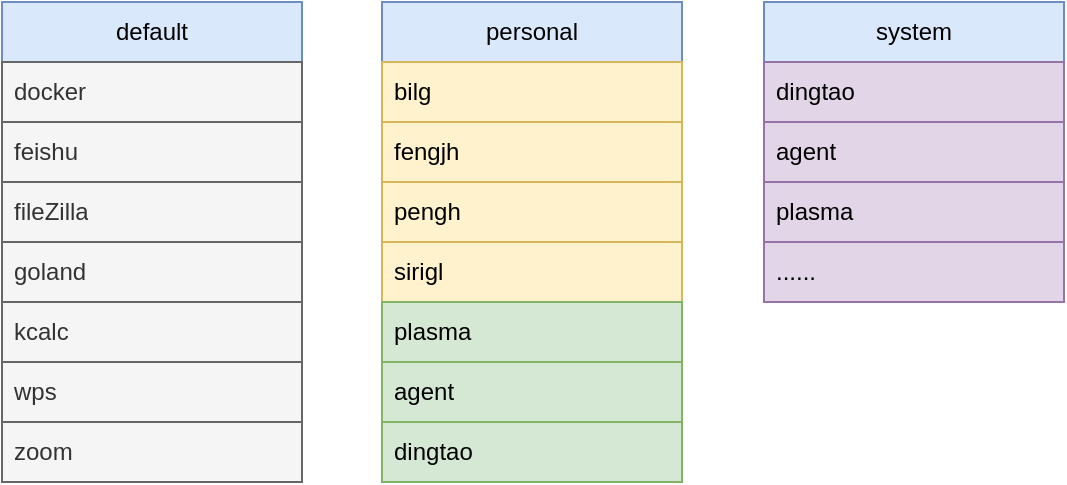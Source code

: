 <mxfile version="21.1.5" type="github">
  <diagram name="第 1 页" id="zWDro6s6UhGrpngm-apL">
    <mxGraphModel dx="1941" dy="547" grid="1" gridSize="10" guides="1" tooltips="1" connect="1" arrows="1" fold="1" page="1" pageScale="1" pageWidth="827" pageHeight="1169" math="0" shadow="0">
      <root>
        <mxCell id="0" />
        <mxCell id="1" parent="0" />
        <mxCell id="naUUp4OulHkjQ-NtjOSr-5" value="default" style="swimlane;fontStyle=0;childLayout=stackLayout;horizontal=1;startSize=30;horizontalStack=0;resizeParent=1;resizeParentMax=0;resizeLast=0;collapsible=1;marginBottom=0;whiteSpace=wrap;html=1;fillColor=#dae8fc;strokeColor=#6c8ebf;" parent="1" vertex="1">
          <mxGeometry x="-20" y="120" width="150" height="240" as="geometry" />
        </mxCell>
        <mxCell id="naUUp4OulHkjQ-NtjOSr-6" value="docker" style="text;strokeColor=#666666;fillColor=#f5f5f5;align=left;verticalAlign=middle;spacingLeft=4;spacingRight=4;overflow=hidden;points=[[0,0.5],[1,0.5]];portConstraint=eastwest;rotatable=0;whiteSpace=wrap;html=1;fontColor=#333333;" parent="naUUp4OulHkjQ-NtjOSr-5" vertex="1">
          <mxGeometry y="30" width="150" height="30" as="geometry" />
        </mxCell>
        <mxCell id="naUUp4OulHkjQ-NtjOSr-7" value="feishu" style="text;strokeColor=#666666;fillColor=#f5f5f5;align=left;verticalAlign=middle;spacingLeft=4;spacingRight=4;overflow=hidden;points=[[0,0.5],[1,0.5]];portConstraint=eastwest;rotatable=0;whiteSpace=wrap;html=1;fontColor=#333333;" parent="naUUp4OulHkjQ-NtjOSr-5" vertex="1">
          <mxGeometry y="60" width="150" height="30" as="geometry" />
        </mxCell>
        <mxCell id="naUUp4OulHkjQ-NtjOSr-15" value="fileZilla" style="text;strokeColor=#666666;fillColor=#f5f5f5;align=left;verticalAlign=middle;spacingLeft=4;spacingRight=4;overflow=hidden;points=[[0,0.5],[1,0.5]];portConstraint=eastwest;rotatable=0;whiteSpace=wrap;html=1;fontColor=#333333;" parent="naUUp4OulHkjQ-NtjOSr-5" vertex="1">
          <mxGeometry y="90" width="150" height="30" as="geometry" />
        </mxCell>
        <mxCell id="naUUp4OulHkjQ-NtjOSr-16" value="goland" style="text;strokeColor=#666666;fillColor=#f5f5f5;align=left;verticalAlign=middle;spacingLeft=4;spacingRight=4;overflow=hidden;points=[[0,0.5],[1,0.5]];portConstraint=eastwest;rotatable=0;whiteSpace=wrap;html=1;fontColor=#333333;" parent="naUUp4OulHkjQ-NtjOSr-5" vertex="1">
          <mxGeometry y="120" width="150" height="30" as="geometry" />
        </mxCell>
        <mxCell id="naUUp4OulHkjQ-NtjOSr-8" value="kcalc" style="text;strokeColor=#666666;fillColor=#f5f5f5;align=left;verticalAlign=middle;spacingLeft=4;spacingRight=4;overflow=hidden;points=[[0,0.5],[1,0.5]];portConstraint=eastwest;rotatable=0;whiteSpace=wrap;html=1;fontColor=#333333;" parent="naUUp4OulHkjQ-NtjOSr-5" vertex="1">
          <mxGeometry y="150" width="150" height="30" as="geometry" />
        </mxCell>
        <mxCell id="naUUp4OulHkjQ-NtjOSr-17" value="wps" style="text;strokeColor=#666666;fillColor=#f5f5f5;align=left;verticalAlign=middle;spacingLeft=4;spacingRight=4;overflow=hidden;points=[[0,0.5],[1,0.5]];portConstraint=eastwest;rotatable=0;whiteSpace=wrap;html=1;fontColor=#333333;" parent="naUUp4OulHkjQ-NtjOSr-5" vertex="1">
          <mxGeometry y="180" width="150" height="30" as="geometry" />
        </mxCell>
        <mxCell id="naUUp4OulHkjQ-NtjOSr-18" value="zoom" style="text;strokeColor=#666666;fillColor=#f5f5f5;align=left;verticalAlign=middle;spacingLeft=4;spacingRight=4;overflow=hidden;points=[[0,0.5],[1,0.5]];portConstraint=eastwest;rotatable=0;whiteSpace=wrap;html=1;fontColor=#333333;" parent="naUUp4OulHkjQ-NtjOSr-5" vertex="1">
          <mxGeometry y="210" width="150" height="30" as="geometry" />
        </mxCell>
        <mxCell id="naUUp4OulHkjQ-NtjOSr-19" value="personal" style="swimlane;fontStyle=0;childLayout=stackLayout;horizontal=1;startSize=30;horizontalStack=0;resizeParent=1;resizeParentMax=0;resizeLast=0;collapsible=1;marginBottom=0;whiteSpace=wrap;html=1;fillColor=#dae8fc;strokeColor=#6c8ebf;" parent="1" vertex="1">
          <mxGeometry x="170" y="120" width="150" height="240" as="geometry" />
        </mxCell>
        <mxCell id="naUUp4OulHkjQ-NtjOSr-20" value="bilg" style="text;strokeColor=#d6b656;fillColor=#fff2cc;align=left;verticalAlign=middle;spacingLeft=4;spacingRight=4;overflow=hidden;points=[[0,0.5],[1,0.5]];portConstraint=eastwest;rotatable=0;whiteSpace=wrap;html=1;" parent="naUUp4OulHkjQ-NtjOSr-19" vertex="1">
          <mxGeometry y="30" width="150" height="30" as="geometry" />
        </mxCell>
        <mxCell id="naUUp4OulHkjQ-NtjOSr-21" value="fengjh" style="text;strokeColor=#d6b656;fillColor=#fff2cc;align=left;verticalAlign=middle;spacingLeft=4;spacingRight=4;overflow=hidden;points=[[0,0.5],[1,0.5]];portConstraint=eastwest;rotatable=0;whiteSpace=wrap;html=1;" parent="naUUp4OulHkjQ-NtjOSr-19" vertex="1">
          <mxGeometry y="60" width="150" height="30" as="geometry" />
        </mxCell>
        <mxCell id="naUUp4OulHkjQ-NtjOSr-22" value="pengh" style="text;strokeColor=#d6b656;fillColor=#fff2cc;align=left;verticalAlign=middle;spacingLeft=4;spacingRight=4;overflow=hidden;points=[[0,0.5],[1,0.5]];portConstraint=eastwest;rotatable=0;whiteSpace=wrap;html=1;" parent="naUUp4OulHkjQ-NtjOSr-19" vertex="1">
          <mxGeometry y="90" width="150" height="30" as="geometry" />
        </mxCell>
        <mxCell id="naUUp4OulHkjQ-NtjOSr-23" value="sirigl" style="text;strokeColor=#d6b656;fillColor=#fff2cc;align=left;verticalAlign=middle;spacingLeft=4;spacingRight=4;overflow=hidden;points=[[0,0.5],[1,0.5]];portConstraint=eastwest;rotatable=0;whiteSpace=wrap;html=1;" parent="naUUp4OulHkjQ-NtjOSr-19" vertex="1">
          <mxGeometry y="120" width="150" height="30" as="geometry" />
        </mxCell>
        <mxCell id="naUUp4OulHkjQ-NtjOSr-24" value="plasma" style="text;strokeColor=#82b366;fillColor=#d5e8d4;align=left;verticalAlign=middle;spacingLeft=4;spacingRight=4;overflow=hidden;points=[[0,0.5],[1,0.5]];portConstraint=eastwest;rotatable=0;whiteSpace=wrap;html=1;" parent="naUUp4OulHkjQ-NtjOSr-19" vertex="1">
          <mxGeometry y="150" width="150" height="30" as="geometry" />
        </mxCell>
        <mxCell id="naUUp4OulHkjQ-NtjOSr-25" value="agent" style="text;strokeColor=#82b366;fillColor=#d5e8d4;align=left;verticalAlign=middle;spacingLeft=4;spacingRight=4;overflow=hidden;points=[[0,0.5],[1,0.5]];portConstraint=eastwest;rotatable=0;whiteSpace=wrap;html=1;" parent="naUUp4OulHkjQ-NtjOSr-19" vertex="1">
          <mxGeometry y="180" width="150" height="30" as="geometry" />
        </mxCell>
        <mxCell id="naUUp4OulHkjQ-NtjOSr-26" value="dingtao" style="text;strokeColor=#82b366;fillColor=#d5e8d4;align=left;verticalAlign=middle;spacingLeft=4;spacingRight=4;overflow=hidden;points=[[0,0.5],[1,0.5]];portConstraint=eastwest;rotatable=0;whiteSpace=wrap;html=1;" parent="naUUp4OulHkjQ-NtjOSr-19" vertex="1">
          <mxGeometry y="210" width="150" height="30" as="geometry" />
        </mxCell>
        <mxCell id="naUUp4OulHkjQ-NtjOSr-27" value="system" style="swimlane;fontStyle=0;childLayout=stackLayout;horizontal=1;startSize=30;horizontalStack=0;resizeParent=1;resizeParentMax=0;resizeLast=0;collapsible=1;marginBottom=0;whiteSpace=wrap;html=1;fillColor=#dae8fc;strokeColor=#6c8ebf;" parent="1" vertex="1">
          <mxGeometry x="361" y="120" width="150" height="150" as="geometry" />
        </mxCell>
        <mxCell id="naUUp4OulHkjQ-NtjOSr-28" value="dingtao" style="text;strokeColor=#9673a6;fillColor=#e1d5e7;align=left;verticalAlign=middle;spacingLeft=4;spacingRight=4;overflow=hidden;points=[[0,0.5],[1,0.5]];portConstraint=eastwest;rotatable=0;whiteSpace=wrap;html=1;" parent="naUUp4OulHkjQ-NtjOSr-27" vertex="1">
          <mxGeometry y="30" width="150" height="30" as="geometry" />
        </mxCell>
        <mxCell id="naUUp4OulHkjQ-NtjOSr-29" value="agent" style="text;strokeColor=#9673a6;fillColor=#e1d5e7;align=left;verticalAlign=middle;spacingLeft=4;spacingRight=4;overflow=hidden;points=[[0,0.5],[1,0.5]];portConstraint=eastwest;rotatable=0;whiteSpace=wrap;html=1;" parent="naUUp4OulHkjQ-NtjOSr-27" vertex="1">
          <mxGeometry y="60" width="150" height="30" as="geometry" />
        </mxCell>
        <mxCell id="naUUp4OulHkjQ-NtjOSr-30" value="plasma" style="text;strokeColor=#9673a6;fillColor=#e1d5e7;align=left;verticalAlign=middle;spacingLeft=4;spacingRight=4;overflow=hidden;points=[[0,0.5],[1,0.5]];portConstraint=eastwest;rotatable=0;whiteSpace=wrap;html=1;" parent="naUUp4OulHkjQ-NtjOSr-27" vertex="1">
          <mxGeometry y="90" width="150" height="30" as="geometry" />
        </mxCell>
        <mxCell id="naUUp4OulHkjQ-NtjOSr-37" value="......" style="text;strokeColor=#9673a6;fillColor=#e1d5e7;align=left;verticalAlign=middle;spacingLeft=4;spacingRight=4;overflow=hidden;points=[[0,0.5],[1,0.5]];portConstraint=eastwest;rotatable=0;whiteSpace=wrap;html=1;" parent="naUUp4OulHkjQ-NtjOSr-27" vertex="1">
          <mxGeometry y="120" width="150" height="30" as="geometry" />
        </mxCell>
      </root>
    </mxGraphModel>
  </diagram>
</mxfile>
